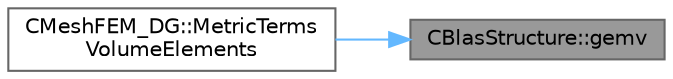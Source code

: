 digraph "CBlasStructure::gemv"
{
 // LATEX_PDF_SIZE
  bgcolor="transparent";
  edge [fontname=Helvetica,fontsize=10,labelfontname=Helvetica,labelfontsize=10];
  node [fontname=Helvetica,fontsize=10,shape=box,height=0.2,width=0.4];
  rankdir="RL";
  Node1 [id="Node000001",label="CBlasStructure::gemv",height=0.2,width=0.4,color="gray40", fillcolor="grey60", style="filled", fontcolor="black",tooltip="Function, which carries out a dense matrix vector product y = A x. It is a limited version of the BLA..."];
  Node1 -> Node2 [id="edge1_Node000001_Node000002",dir="back",color="steelblue1",style="solid",tooltip=" "];
  Node2 [id="Node000002",label="CMeshFEM_DG::MetricTerms\lVolumeElements",height=0.2,width=0.4,color="grey40", fillcolor="white", style="filled",URL="$classCMeshFEM__DG.html#a4f30fa4373463f802c8d6f685c837263",tooltip="Function, which computes the metric terms of the volume elements."];
}
